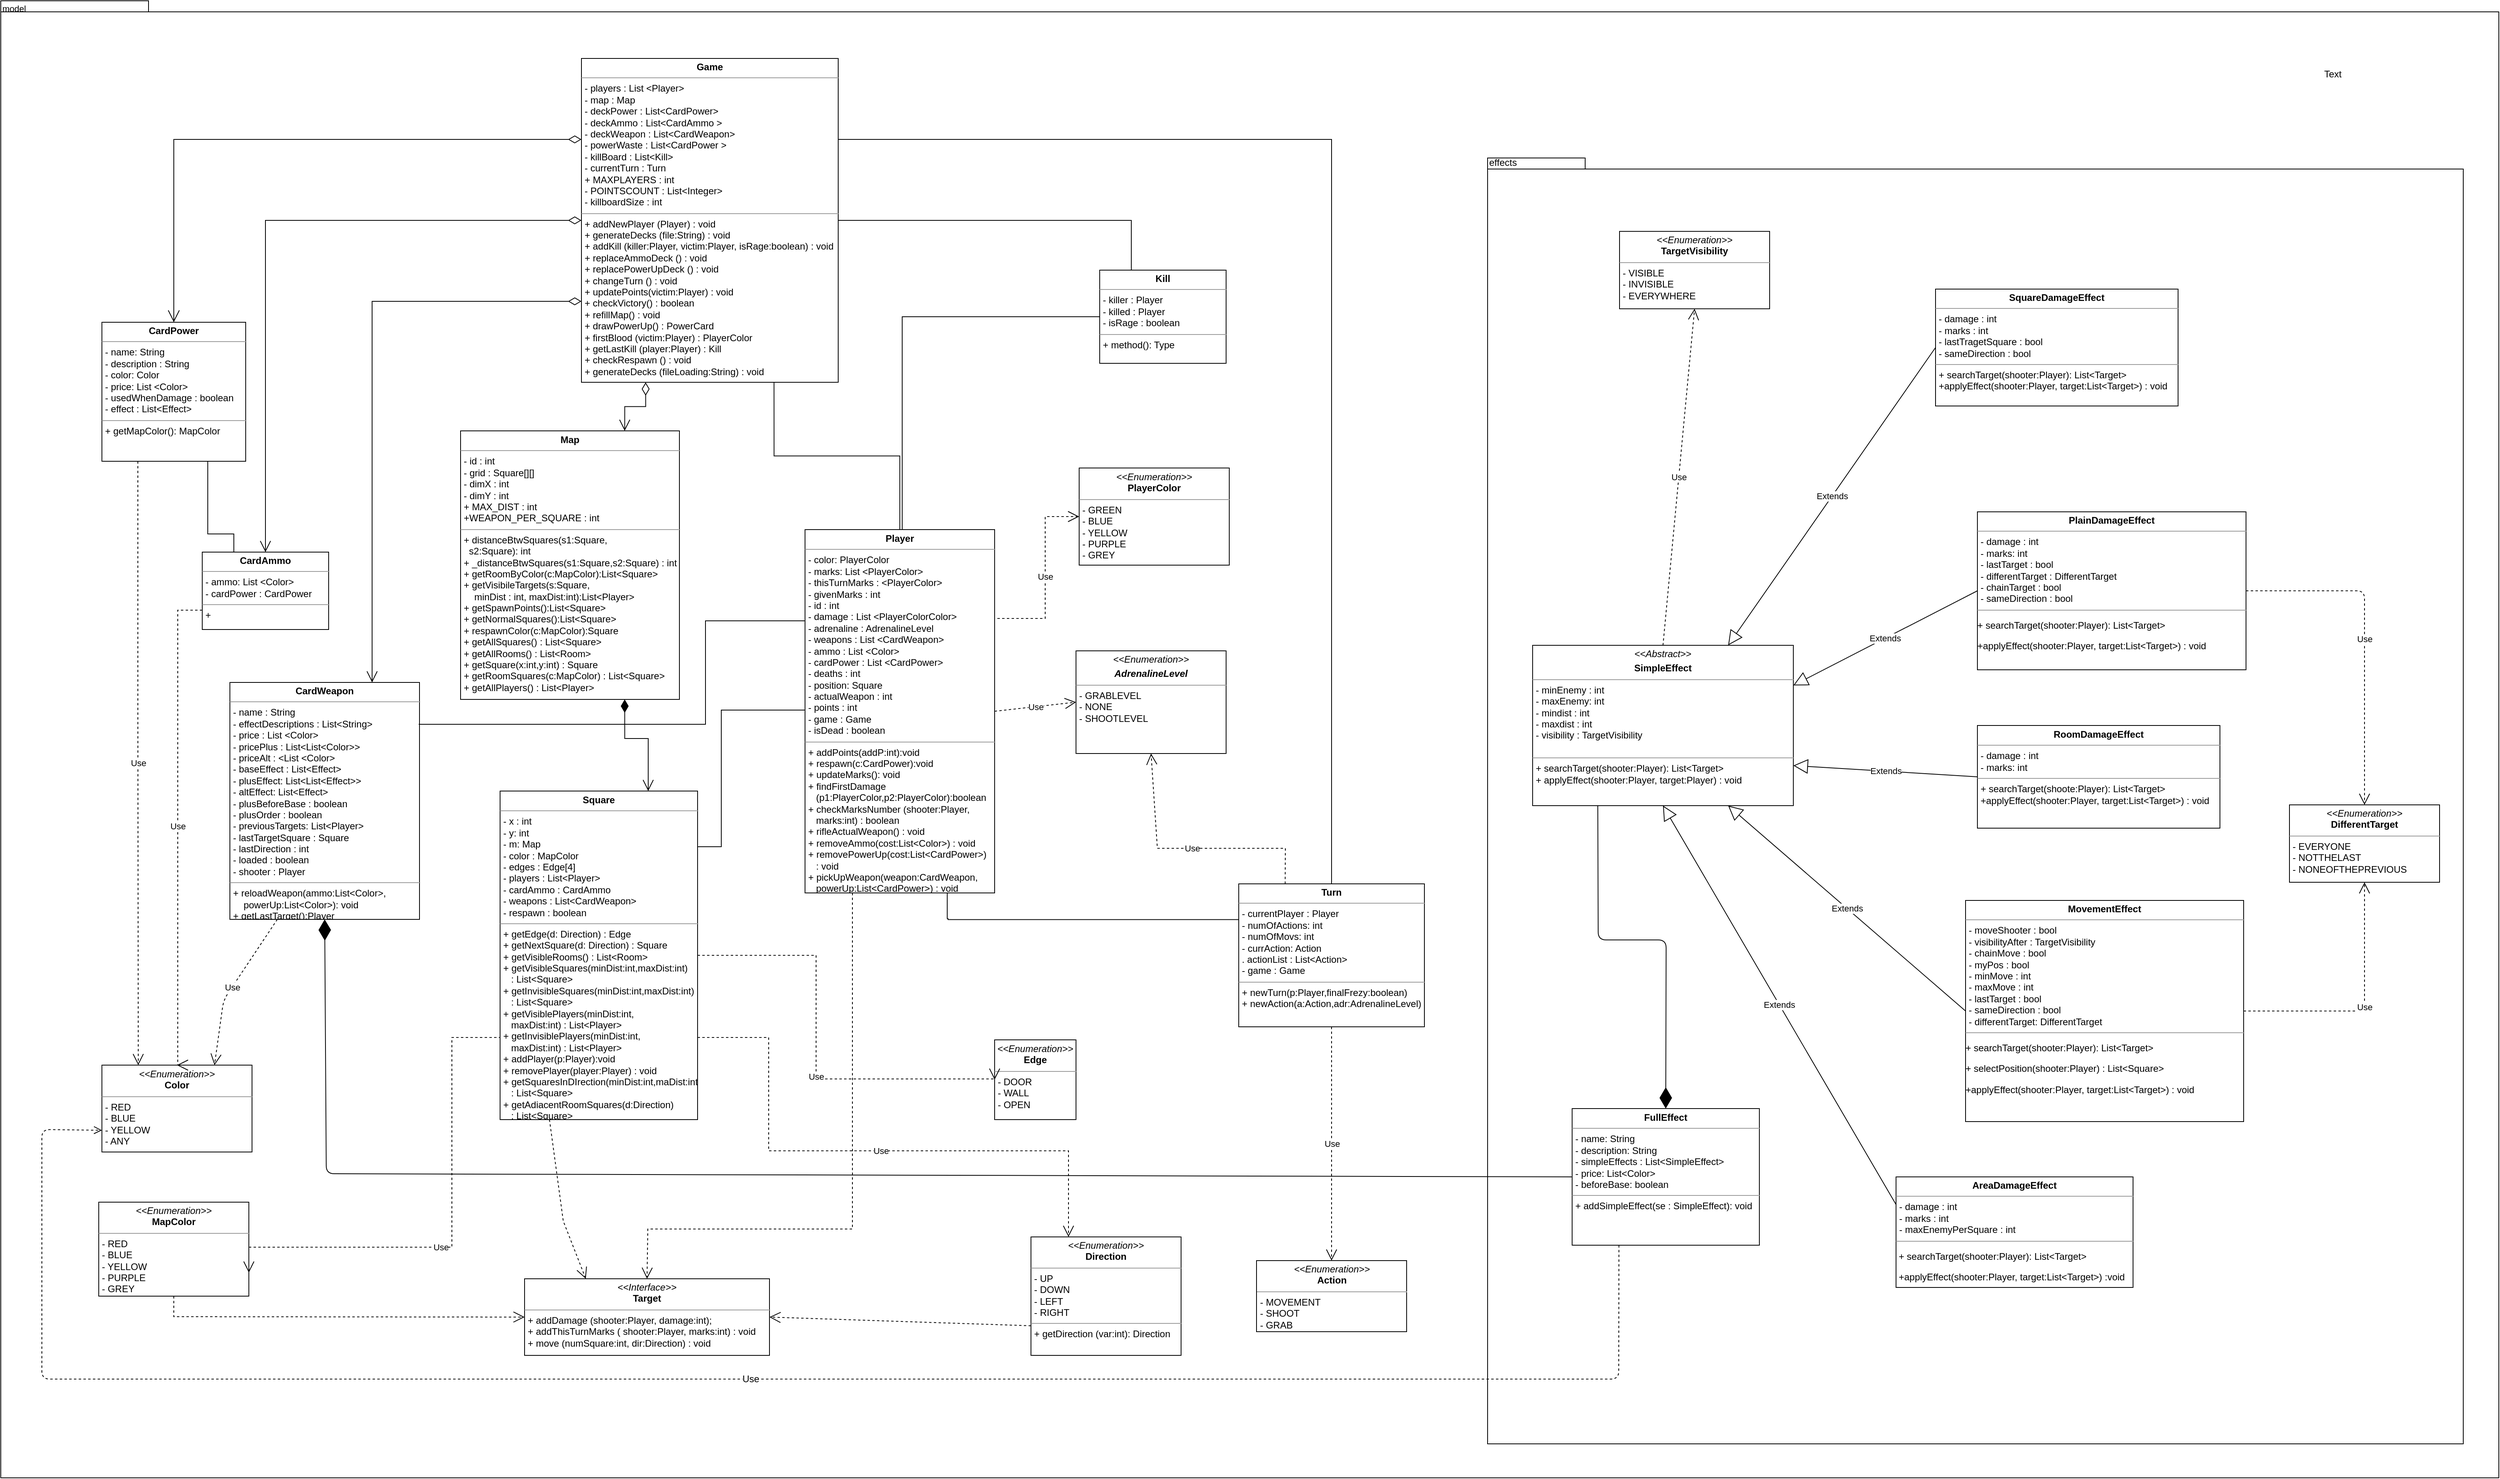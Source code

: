 <mxfile version="10.6.7" type="device"><diagram id="5dmXq8ka0FYqK9Un6Qsx" name="Page-1"><mxGraphModel dx="2887" dy="2803" grid="1" gridSize="10" guides="1" tooltips="1" connect="1" arrows="1" fold="1" page="1" pageScale="1" pageWidth="827" pageHeight="1169" math="0" shadow="0"><root><mxCell id="0"/><mxCell id="1" parent="0"/><mxCell id="xHORX6bzdE3aPcLLnHPH-1" value="" style="shape=folder;fontStyle=1;spacingTop=10;tabWidth=40;tabHeight=14;tabPosition=left;html=1;shadow=0;" parent="1" vertex="1"><mxGeometry x="-742" y="-345" width="3162" height="1870" as="geometry"/></mxCell><mxCell id="7BmhaFFAC1BRYuf5oVr5-10" value="&lt;br&gt;&lt;br&gt;" style="shape=folder;fontStyle=1;spacingTop=10;tabWidth=40;tabHeight=14;tabPosition=left;html=1;" parent="1" vertex="1"><mxGeometry x="1140" y="-146" width="1235" height="1628" as="geometry"/></mxCell><mxCell id="xHORX6bzdE3aPcLLnHPH-2" style="edgeStyle=orthogonalEdgeStyle;rounded=0;orthogonalLoop=1;jettySize=auto;html=1;exitX=0.5;exitY=0;exitDx=0;exitDy=0;entryX=0.75;entryY=1;entryDx=0;entryDy=0;startArrow=none;startFill=0;endArrow=none;endFill=0;" parent="1" source="tw5TaVkdDz25E8knE4R4-1" target="7BmhaFFAC1BRYuf5oVr5-17" edge="1"><mxGeometry relative="1" as="geometry"/></mxCell><mxCell id="xHORX6bzdE3aPcLLnHPH-6" style="edgeStyle=orthogonalEdgeStyle;rounded=0;orthogonalLoop=1;jettySize=auto;html=1;exitX=0.5;exitY=0;exitDx=0;exitDy=0;entryX=0;entryY=0.25;entryDx=0;entryDy=0;endArrow=diamondThin;endFill=0;endSize=14;startArrow=open;startFill=0;startSize=13;" parent="1" source="tw5TaVkdDz25E8knE4R4-7" target="7BmhaFFAC1BRYuf5oVr5-17" edge="1"><mxGeometry relative="1" as="geometry"/></mxCell><mxCell id="xHORX6bzdE3aPcLLnHPH-10" style="edgeStyle=orthogonalEdgeStyle;rounded=0;orthogonalLoop=1;jettySize=auto;html=1;exitX=0.5;exitY=0;exitDx=0;exitDy=0;entryX=0;entryY=0.5;entryDx=0;entryDy=0;endArrow=diamondThin;endFill=0;endSize=14;startSize=12;startArrow=open;startFill=0;" parent="1" source="tw5TaVkdDz25E8knE4R4-4" target="7BmhaFFAC1BRYuf5oVr5-17" edge="1"><mxGeometry relative="1" as="geometry"/></mxCell><mxCell id="xHORX6bzdE3aPcLLnHPH-37" style="edgeStyle=orthogonalEdgeStyle;rounded=0;orthogonalLoop=1;jettySize=auto;html=1;exitX=0.25;exitY=0;exitDx=0;exitDy=0;entryX=1;entryY=0.5;entryDx=0;entryDy=0;endArrow=none;endFill=0;" parent="1" source="tw5TaVkdDz25E8knE4R4-10" target="7BmhaFFAC1BRYuf5oVr5-17" edge="1"><mxGeometry relative="1" as="geometry"/></mxCell><mxCell id="xHORX6bzdE3aPcLLnHPH-46" value="&lt;font style=&quot;font-size: 11px&quot;&gt;model&lt;/font&gt;" style="text;html=1;resizable=0;points=[];autosize=1;align=left;verticalAlign=top;spacingTop=-4;" parent="1" vertex="1"><mxGeometry x="-742" y="-345" width="50" height="20" as="geometry"/></mxCell><mxCell id="xHORX6bzdE3aPcLLnHPH-48" value="&lt;p style=&quot;margin: 0px ; margin-top: 4px ; text-align: center&quot;&gt;&lt;i&gt;&amp;lt;&amp;lt;Interface&amp;gt;&amp;gt;&lt;/i&gt;&lt;br&gt;&lt;b&gt;Target&lt;/b&gt;&lt;/p&gt;&lt;hr size=&quot;1&quot;&gt;&lt;p style=&quot;margin: 0px ; margin-left: 4px&quot;&gt;&lt;span&gt;+ addDamage (shooter:Player, damage:int);&lt;/span&gt;&lt;br&gt;&lt;/p&gt;&lt;p style=&quot;margin: 0px ; margin-left: 4px&quot;&gt;+ addThisTurnMarks ( shooter:Player, marks:int) : void&lt;/p&gt;&lt;p style=&quot;margin: 0px ; margin-left: 4px&quot;&gt;+ move (numSquare:int, dir:Direction) : void&lt;/p&gt;" style="verticalAlign=top;align=left;overflow=fill;fontSize=12;fontFamily=Helvetica;html=1;" parent="1" vertex="1"><mxGeometry x="-79" y="1273" width="310" height="97" as="geometry"/></mxCell><mxCell id="xHORX6bzdE3aPcLLnHPH-53" value="&lt;p style=&quot;margin: 0px ; margin-top: 4px ; text-align: center&quot;&gt;&lt;i&gt;&amp;lt;&amp;lt;Enumeration&amp;gt;&amp;gt;&lt;/i&gt;&lt;br&gt;&lt;b&gt;Color&lt;/b&gt;&lt;/p&gt;&lt;hr size=&quot;1&quot;&gt;&lt;p style=&quot;margin: 0px ; margin-left: 4px&quot;&gt;- RED&lt;/p&gt;&lt;p style=&quot;margin: 0px ; margin-left: 4px&quot;&gt;- BLUE&lt;/p&gt;&lt;p style=&quot;margin: 0px ; margin-left: 4px&quot;&gt;- YELLOW&lt;/p&gt;&lt;p style=&quot;margin: 0px ; margin-left: 4px&quot;&gt;- ANY&lt;/p&gt;" style="verticalAlign=top;align=left;overflow=fill;fontSize=12;fontFamily=Helvetica;html=1;" parent="1" vertex="1"><mxGeometry x="-614" y="1002.5" width="190" height="110" as="geometry"/></mxCell><mxCell id="xHORX6bzdE3aPcLLnHPH-54" style="edgeStyle=orthogonalEdgeStyle;rounded=0;orthogonalLoop=1;jettySize=auto;html=1;exitX=1;exitY=0.25;exitDx=0;exitDy=0;entryX=0;entryY=0.75;entryDx=0;entryDy=0;endArrow=none;endFill=0;" parent="1" source="xHORX6bzdE3aPcLLnHPH-108" target="tw5TaVkdDz25E8knE4R4-1" edge="1"><mxGeometry relative="1" as="geometry"><mxPoint x="93" y="508.941" as="sourcePoint"/><Array as="points"><mxPoint x="170" y="726"/><mxPoint x="170" y="553"/></Array></mxGeometry></mxCell><mxCell id="xHORX6bzdE3aPcLLnHPH-55" style="edgeStyle=orthogonalEdgeStyle;rounded=0;orthogonalLoop=1;jettySize=auto;html=1;exitX=0.5;exitY=0;exitDx=0;exitDy=0;entryX=1;entryY=0.25;entryDx=0;entryDy=0;endArrow=none;endFill=0;" parent="1" source="xHORX6bzdE3aPcLLnHPH-56" target="7BmhaFFAC1BRYuf5oVr5-17" edge="1"><mxGeometry relative="1" as="geometry"/></mxCell><mxCell id="xHORX6bzdE3aPcLLnHPH-56" value="&lt;p style=&quot;margin: 0px ; margin-top: 4px ; text-align: center&quot;&gt;&lt;b&gt;Turn&lt;/b&gt;&lt;/p&gt;&lt;hr size=&quot;1&quot;&gt;&lt;p style=&quot;margin: 0px ; margin-left: 4px&quot;&gt;- currentPlayer : Player&lt;/p&gt;&lt;p style=&quot;margin: 0px ; margin-left: 4px&quot;&gt;- numOfActions: int&lt;/p&gt;&lt;p style=&quot;margin: 0px ; margin-left: 4px&quot;&gt;- numOfMovs: int&lt;/p&gt;&lt;p style=&quot;margin: 0px ; margin-left: 4px&quot;&gt;- currAction: Action&lt;/p&gt;&lt;p style=&quot;margin: 0px ; margin-left: 4px&quot;&gt;. actionList : List&amp;lt;Action&amp;gt;&lt;/p&gt;&lt;p style=&quot;margin: 0px ; margin-left: 4px&quot;&gt;- game : Game&lt;/p&gt;&lt;hr size=&quot;1&quot;&gt;&lt;p style=&quot;margin: 0px ; margin-left: 4px&quot;&gt;+ newTurn(p:Player,finalFrezy:boolean)&lt;/p&gt;&lt;p style=&quot;margin: 0px ; margin-left: 4px&quot;&gt;+ newAction(a:Action,adr:AdrenalineLevel)&lt;/p&gt;" style="verticalAlign=top;align=left;overflow=fill;fontSize=12;fontFamily=Helvetica;html=1;" parent="1" vertex="1"><mxGeometry x="825" y="773" width="235" height="181" as="geometry"/></mxCell><mxCell id="xHORX6bzdE3aPcLLnHPH-58" value="&lt;p style=&quot;margin: 0px ; margin-top: 4px ; text-align: center&quot;&gt;&lt;i&gt;&amp;lt;&amp;lt;Enumeration&amp;gt;&amp;gt;&lt;/i&gt;&lt;br&gt;&lt;b&gt;Action&lt;/b&gt;&lt;/p&gt;&lt;hr size=&quot;1&quot;&gt;&lt;p style=&quot;margin: 0px ; margin-left: 4px&quot;&gt;- MOVEMENT&lt;/p&gt;&lt;p style=&quot;margin: 0px ; margin-left: 4px&quot;&gt;- SHOOT&lt;/p&gt;&lt;p style=&quot;margin: 0px ; margin-left: 4px&quot;&gt;- GRAB&lt;/p&gt;" style="verticalAlign=top;align=left;overflow=fill;fontSize=12;fontFamily=Helvetica;html=1;" parent="1" vertex="1"><mxGeometry x="847.5" y="1250" width="190" height="90" as="geometry"/></mxCell><mxCell id="xHORX6bzdE3aPcLLnHPH-61" value="" style="endArrow=open;html=1;endSize=12;startArrow=diamondThin;startSize=14;startFill=1;edgeStyle=orthogonalEdgeStyle;align=left;verticalAlign=bottom;rounded=0;entryX=0.75;entryY=0;entryDx=0;entryDy=0;exitX=0.75;exitY=1;exitDx=0;exitDy=0;" parent="1" source="xHORX6bzdE3aPcLLnHPH-92" target="xHORX6bzdE3aPcLLnHPH-108" edge="1"><mxGeometry x="-1" y="24" relative="1" as="geometry"><mxPoint x="-63.517" y="382.207" as="sourcePoint"/><mxPoint x="8" y="558" as="targetPoint"/><Array as="points"><mxPoint x="48" y="589"/><mxPoint x="78" y="589"/></Array><mxPoint x="-19" y="-24" as="offset"/></mxGeometry></mxCell><mxCell id="xHORX6bzdE3aPcLLnHPH-67" value="" style="endArrow=open;html=1;endSize=12;startArrow=diamondThin;startSize=14;startFill=0;edgeStyle=orthogonalEdgeStyle;align=left;verticalAlign=bottom;rounded=0;exitX=0.25;exitY=1;exitDx=0;exitDy=0;entryX=0.75;entryY=0;entryDx=0;entryDy=0;" parent="1" source="7BmhaFFAC1BRYuf5oVr5-17" target="xHORX6bzdE3aPcLLnHPH-92" edge="1"><mxGeometry x="-1" y="3" relative="1" as="geometry"><mxPoint x="-42" y="199" as="sourcePoint"/><mxPoint x="-62" y="239" as="targetPoint"/><Array as="points"/></mxGeometry></mxCell><mxCell id="xHORX6bzdE3aPcLLnHPH-72" value="Use" style="endArrow=open;endSize=12;html=1;strokeColor=#000000;rounded=0;dashed=1;edgeStyle=orthogonalEdgeStyle;exitX=0.5;exitY=1;exitDx=0;exitDy=0;entryX=0.5;entryY=0;entryDx=0;entryDy=0;" parent="1" source="xHORX6bzdE3aPcLLnHPH-56" edge="1" target="xHORX6bzdE3aPcLLnHPH-58"><mxGeometry width="160" relative="1" as="geometry"><mxPoint x="623" y="906" as="sourcePoint"/><mxPoint x="694" y="1228" as="targetPoint"/><Array as="points"><mxPoint x="943" y="1240"/><mxPoint x="943" y="1240"/></Array></mxGeometry></mxCell><mxCell id="xHORX6bzdE3aPcLLnHPH-74" value="Use" style="endArrow=open;endSize=12;dashed=1;html=1;strokeColor=#000000;edgeStyle=orthogonalEdgeStyle;rounded=0;exitX=0.25;exitY=1;exitDx=0;exitDy=0;" parent="1" source="tw5TaVkdDz25E8knE4R4-7" target="xHORX6bzdE3aPcLLnHPH-53" edge="1"><mxGeometry width="160" relative="1" as="geometry"><mxPoint x="-407" y="468" as="sourcePoint"/><mxPoint x="-222" y="268" as="targetPoint"/><Array as="points"><mxPoint x="-568" y="548"/><mxPoint x="-568" y="548"/></Array></mxGeometry></mxCell><mxCell id="xHORX6bzdE3aPcLLnHPH-79" value="" style="endArrow=none;html=1;edgeStyle=orthogonalEdgeStyle;strokeColor=#000000;rounded=0;entryX=0;entryY=0.5;entryDx=0;entryDy=0;exitX=1;exitY=0.25;exitDx=0;exitDy=0;" parent="1" source="tw5TaVkdDz25E8knE4R4-1" target="tw5TaVkdDz25E8knE4R4-10" edge="1"><mxGeometry relative="1" as="geometry"><mxPoint x="313" y="258" as="sourcePoint"/><mxPoint x="338" y="257" as="targetPoint"/><Array as="points"><mxPoint x="314" y="359"/><mxPoint x="399" y="359"/><mxPoint x="399" y="182"/></Array></mxGeometry></mxCell><mxCell id="xHORX6bzdE3aPcLLnHPH-80" value="" style="resizable=0;html=1;align=left;verticalAlign=bottom;labelBackgroundColor=#ffffff;fontSize=10;" parent="xHORX6bzdE3aPcLLnHPH-79" connectable="0" vertex="1"><mxGeometry x="-1" relative="1" as="geometry"/></mxCell><mxCell id="xHORX6bzdE3aPcLLnHPH-81" value="" style="resizable=0;html=1;align=right;verticalAlign=bottom;labelBackgroundColor=#ffffff;fontSize=10;" parent="xHORX6bzdE3aPcLLnHPH-79" connectable="0" vertex="1"><mxGeometry x="1" relative="1" as="geometry"/></mxCell><mxCell id="xHORX6bzdE3aPcLLnHPH-82" value="" style="endArrow=none;html=1;edgeStyle=orthogonalEdgeStyle;strokeColor=#000000;rounded=0;exitX=0.75;exitY=1;exitDx=0;exitDy=0;entryX=0;entryY=0.25;entryDx=0;entryDy=0;" parent="1" source="tw5TaVkdDz25E8knE4R4-1" target="xHORX6bzdE3aPcLLnHPH-56" edge="1"><mxGeometry relative="1" as="geometry"><mxPoint x="315" y="378" as="sourcePoint"/><mxPoint x="575" y="789" as="targetPoint"/><Array as="points"><mxPoint x="457" y="817"/></Array></mxGeometry></mxCell><mxCell id="xHORX6bzdE3aPcLLnHPH-83" value="" style="resizable=0;html=1;align=left;verticalAlign=bottom;labelBackgroundColor=#ffffff;fontSize=10;" parent="xHORX6bzdE3aPcLLnHPH-82" connectable="0" vertex="1"><mxGeometry x="-1" relative="1" as="geometry"/></mxCell><mxCell id="xHORX6bzdE3aPcLLnHPH-84" value="" style="resizable=0;html=1;align=right;verticalAlign=bottom;labelBackgroundColor=#ffffff;fontSize=10;" parent="xHORX6bzdE3aPcLLnHPH-82" connectable="0" vertex="1"><mxGeometry x="1" relative="1" as="geometry"/></mxCell><mxCell id="xHORX6bzdE3aPcLLnHPH-90" value="&lt;p style=&quot;margin: 0px ; margin-top: 4px ; text-align: center&quot;&gt;&lt;i&gt;&amp;lt;&amp;lt;Enumeration&amp;gt;&amp;gt;&lt;/i&gt;&lt;br&gt;&lt;b&gt;Edge&lt;/b&gt;&lt;/p&gt;&lt;hr size=&quot;1&quot;&gt;&lt;p style=&quot;margin: 0px ; margin-left: 4px&quot;&gt;- DOOR&lt;/p&gt;&lt;p style=&quot;margin: 0px ; margin-left: 4px&quot;&gt;- WALL&lt;/p&gt;&lt;p style=&quot;margin: 0px ; margin-left: 4px&quot;&gt;- OPEN&lt;/p&gt;" style="verticalAlign=top;align=left;overflow=fill;fontSize=12;fontFamily=Helvetica;html=1;" parent="1" vertex="1"><mxGeometry x="516" y="970.5" width="103" height="101" as="geometry"/></mxCell><mxCell id="xHORX6bzdE3aPcLLnHPH-92" value="&lt;p style=&quot;margin: 0px ; margin-top: 4px ; text-align: center&quot;&gt;&lt;b&gt;Map&lt;/b&gt;&lt;/p&gt;&lt;hr size=&quot;1&quot;&gt;&lt;p style=&quot;margin: 0px ; margin-left: 4px&quot;&gt;- id : int&lt;/p&gt;&lt;p style=&quot;margin: 0px ; margin-left: 4px&quot;&gt;- grid : Square[][]&lt;/p&gt;&lt;p style=&quot;margin: 0px ; margin-left: 4px&quot;&gt;- dimX : int&lt;/p&gt;&lt;p style=&quot;margin: 0px ; margin-left: 4px&quot;&gt;- dimY : int&lt;/p&gt;&lt;p style=&quot;margin: 0px ; margin-left: 4px&quot;&gt;+ MAX_DIST : int&lt;/p&gt;&lt;p style=&quot;margin: 0px ; margin-left: 4px&quot;&gt;+WEAPON_PER_SQUARE : int&lt;/p&gt;&lt;hr size=&quot;1&quot;&gt;&lt;p style=&quot;margin: 0px ; margin-left: 4px&quot;&gt;+ distanceBtwSquares(s1:Square,&lt;br&gt;&amp;nbsp; s2:Square): int&lt;/p&gt;&lt;p style=&quot;margin: 0px ; margin-left: 4px&quot;&gt;+ _distanceBtwSquares(s1:Square,s2:Square) : int&lt;/p&gt;&lt;p style=&quot;margin: 0px ; margin-left: 4px&quot;&gt;&lt;span&gt;+ getRoomByColor(c:MapColor):List&amp;lt;Square&amp;gt;&lt;/span&gt;&lt;/p&gt;&lt;p style=&quot;margin: 0px ; margin-left: 4px&quot;&gt;+ getVisibileTargets(s:Square,&lt;br&gt;&amp;nbsp; &amp;nbsp; minDist : int, maxDist:int):List&amp;lt;Player&amp;gt;&lt;/p&gt;&lt;p style=&quot;margin: 0px ; margin-left: 4px&quot;&gt;+ getSpawnPoints():List&amp;lt;Square&amp;gt;&lt;/p&gt;&lt;p style=&quot;margin: 0px ; margin-left: 4px&quot;&gt;+ getNormalSquares():List&amp;lt;Square&amp;gt;&lt;/p&gt;&lt;p style=&quot;margin: 0px ; margin-left: 4px&quot;&gt;+ respawnColor(c:MapColor):Square&lt;/p&gt;&lt;p style=&quot;margin: 0px ; margin-left: 4px&quot;&gt;+ getAllSquares() : List&amp;lt;Square&amp;gt;&lt;/p&gt;&lt;p style=&quot;margin: 0px ; margin-left: 4px&quot;&gt;+ getAllRooms() : List&amp;lt;Room&amp;gt;&lt;/p&gt;&lt;p style=&quot;margin: 0px ; margin-left: 4px&quot;&gt;+ getSquare(x:int,y:int) : Square&lt;/p&gt;&lt;p style=&quot;margin: 0px ; margin-left: 4px&quot;&gt;+ getRoomSquares(c:MapColor) : List&amp;lt;Square&amp;gt;&lt;/p&gt;&lt;p style=&quot;margin: 0px ; margin-left: 4px&quot;&gt;+ getAllPlayers() : List&amp;lt;Player&amp;gt;&lt;/p&gt;&lt;p style=&quot;margin: 0px ; margin-left: 4px&quot;&gt;&lt;br&gt;&lt;/p&gt;" style="verticalAlign=top;align=left;overflow=fill;fontSize=12;fontFamily=Helvetica;html=1;" parent="1" vertex="1"><mxGeometry x="-160" y="199.5" width="277" height="340" as="geometry"/></mxCell><mxCell id="xHORX6bzdE3aPcLLnHPH-97" value="Use" style="endArrow=open;endSize=12;dashed=1;html=1;strokeColor=#000000;edgeStyle=orthogonalEdgeStyle;exitX=1;exitY=0.75;exitDx=0;exitDy=0;rounded=0;entryX=0.25;entryY=0;entryDx=0;entryDy=0;" parent="1" source="xHORX6bzdE3aPcLLnHPH-108" target="cgNU7ZwbJ3trdN-GTC8m-3" edge="1"><mxGeometry x="0.039" width="160" relative="1" as="geometry"><mxPoint x="92.853" y="560.765" as="sourcePoint"/><mxPoint x="279.429" y="922.143" as="targetPoint"/><Array as="points"><mxPoint x="230" y="968"/><mxPoint x="230" y="1111"/><mxPoint x="610" y="1111"/></Array><mxPoint as="offset"/></mxGeometry></mxCell><mxCell id="xHORX6bzdE3aPcLLnHPH-108" value="&lt;p style=&quot;margin: 0px ; margin-top: 4px ; text-align: center&quot;&gt;&lt;b&gt;Square&lt;/b&gt;&lt;/p&gt;&lt;hr size=&quot;1&quot;&gt;&lt;p style=&quot;margin: 0px ; margin-left: 4px&quot;&gt;&lt;span&gt;- x : int&lt;/span&gt;&lt;br&gt;&lt;/p&gt;&lt;p style=&quot;margin: 0px ; margin-left: 4px&quot;&gt;- y: int&lt;/p&gt;&lt;p style=&quot;margin: 0px ; margin-left: 4px&quot;&gt;- m: Map&lt;/p&gt;&lt;p style=&quot;margin: 0px ; margin-left: 4px&quot;&gt;- color : MapColor&lt;/p&gt;&lt;p style=&quot;margin: 0px ; margin-left: 4px&quot;&gt;- edges : Edge[4]&lt;/p&gt;&lt;p style=&quot;margin: 0px ; margin-left: 4px&quot;&gt;- players : List&amp;lt;Player&amp;gt;&lt;/p&gt;&lt;p style=&quot;margin: 0px ; margin-left: 4px&quot;&gt;- cardAmmo : CardAmmo&lt;/p&gt;&lt;p style=&quot;margin: 0px ; margin-left: 4px&quot;&gt;- weapons : List&amp;lt;CardWeapon&amp;gt;&lt;/p&gt;&lt;p style=&quot;margin: 0px ; margin-left: 4px&quot;&gt;- respawn : boolean&lt;/p&gt;&lt;hr size=&quot;1&quot;&gt;&lt;p style=&quot;margin: 0px ; margin-left: 4px&quot;&gt;+ getEdge(d: Direction) : Edge&lt;/p&gt;&lt;p style=&quot;margin: 0px ; margin-left: 4px&quot;&gt;+ getNextSquare(d: Direction) :&lt;span&gt;&amp;nbsp;Square&lt;/span&gt;&lt;/p&gt;&lt;p style=&quot;margin: 0px ; margin-left: 4px&quot;&gt;+ getVisibleRooms() :&amp;nbsp;&lt;span&gt;List&amp;lt;Room&amp;gt;&lt;/span&gt;&lt;/p&gt;&lt;p style=&quot;margin: 0px ; margin-left: 4px&quot;&gt;&lt;span&gt;+ getVisibleSquares(minDist:int,maxDist:int)&lt;/span&gt;&lt;/p&gt;&lt;p style=&quot;margin: 0px ; margin-left: 4px&quot;&gt;&lt;span&gt;&amp;nbsp; &amp;nbsp;: List&amp;lt;Square&amp;gt;&lt;/span&gt;&lt;/p&gt;&lt;p style=&quot;margin: 0px ; margin-left: 4px&quot;&gt;&lt;span&gt;+ getInvisibleSquares(minDist:int,maxDist:int)&lt;/span&gt;&lt;/p&gt;&lt;p style=&quot;margin: 0px ; margin-left: 4px&quot;&gt;&lt;span&gt;&amp;nbsp; &amp;nbsp;: List&amp;lt;Square&amp;gt;&lt;/span&gt;&lt;/p&gt;&lt;p style=&quot;margin: 0px ; margin-left: 4px&quot;&gt;+ getVisiblePlayers(minDist:int,&lt;/p&gt;&lt;p style=&quot;margin: 0px ; margin-left: 4px&quot;&gt;&amp;nbsp; &amp;nbsp;maxDist:int) :&amp;nbsp;&lt;span&gt;List&amp;lt;Player&amp;gt;&lt;/span&gt;&lt;/p&gt;&lt;p style=&quot;margin: 0px ; margin-left: 4px&quot;&gt;&lt;span&gt;+ getInvisiblePlayers(minDist:int,&lt;/span&gt;&lt;/p&gt;&lt;p style=&quot;margin: 0px ; margin-left: 4px&quot;&gt;&lt;span&gt;&amp;nbsp; &amp;nbsp;maxDist:int) : List&amp;lt;Player&amp;gt;&lt;/span&gt;&lt;/p&gt;&lt;p style=&quot;margin: 0px ; margin-left: 4px&quot;&gt;+ addPlayer(p:Player):void&lt;/p&gt;&lt;p style=&quot;margin: 0px ; margin-left: 4px&quot;&gt;+ removePlayer(player:Player) : void&lt;/p&gt;&lt;p style=&quot;margin: 0px ; margin-left: 4px&quot;&gt;+ getSquaresInDIrection(minDist:int,maDist:int)&lt;/p&gt;&lt;p style=&quot;margin: 0px ; margin-left: 4px&quot;&gt;&amp;nbsp; &amp;nbsp;: List&amp;lt;Square&amp;gt;&lt;/p&gt;&lt;p style=&quot;margin: 0px ; margin-left: 4px&quot;&gt;+ getAdiacentRoomSquares(d:Direction)&lt;/p&gt;&lt;p style=&quot;margin: 0px ; margin-left: 4px&quot;&gt;&amp;nbsp; &amp;nbsp;: List&amp;lt;Square&amp;gt;&lt;/p&gt;" style="verticalAlign=top;align=left;overflow=fill;fontSize=12;fontFamily=Helvetica;html=1;" parent="1" vertex="1"><mxGeometry x="-110" y="655.5" width="250" height="416" as="geometry"/></mxCell><mxCell id="xHORX6bzdE3aPcLLnHPH-109" value="Use" style="endArrow=open;endSize=12;dashed=1;html=1;strokeColor=#000000;edgeStyle=orthogonalEdgeStyle;rounded=0;entryX=0;entryY=0.5;entryDx=0;entryDy=0;exitX=1;exitY=0.5;exitDx=0;exitDy=0;" parent="1" source="xHORX6bzdE3aPcLLnHPH-108" target="xHORX6bzdE3aPcLLnHPH-90" edge="1"><mxGeometry x="0.137" width="160" relative="1" as="geometry"><mxPoint x="138" y="572" as="sourcePoint"/><mxPoint x="258" y="573" as="targetPoint"/><Array as="points"><mxPoint x="290" y="863"/><mxPoint x="290" y="1020"/></Array><mxPoint as="offset"/></mxGeometry></mxCell><mxCell id="szUhDlw3FZCNTtnYp7jg-1" value="&lt;p style=&quot;margin: 0px ; margin-top: 4px ; text-align: center&quot;&gt;&lt;i&gt;&amp;lt;&amp;lt;Enumeration&amp;gt;&amp;gt;&lt;/i&gt;&lt;br&gt;&lt;b&gt;MapColor&lt;/b&gt;&lt;/p&gt;&lt;hr size=&quot;1&quot;&gt;&lt;p style=&quot;margin: 0px ; margin-left: 4px&quot;&gt;- RED&lt;/p&gt;&lt;p style=&quot;margin: 0px ; margin-left: 4px&quot;&gt;- BLUE&lt;/p&gt;&lt;p style=&quot;margin: 0px ; margin-left: 4px&quot;&gt;- YELLOW&lt;/p&gt;&lt;p style=&quot;margin: 0px ; margin-left: 4px&quot;&gt;- PURPLE&lt;/p&gt;&lt;p style=&quot;margin: 0px ; margin-left: 4px&quot;&gt;- GREY&lt;/p&gt;" style="verticalAlign=top;align=left;overflow=fill;fontSize=12;fontFamily=Helvetica;html=1;" parent="1" vertex="1"><mxGeometry x="-618" y="1176" width="190" height="119" as="geometry"/></mxCell><mxCell id="szUhDlw3FZCNTtnYp7jg-4" value="Use" style="endArrow=none;endSize=12;dashed=1;html=1;entryX=0;entryY=0.75;entryDx=0;entryDy=0;edgeStyle=orthogonalEdgeStyle;rounded=0;startSize=12;startArrow=open;startFill=0;endFill=0;exitX=1;exitY=0.75;exitDx=0;exitDy=0;" parent="1" source="szUhDlw3FZCNTtnYp7jg-1" target="xHORX6bzdE3aPcLLnHPH-108" edge="1"><mxGeometry x="-0.105" width="160" relative="1" as="geometry"><mxPoint x="-420" y="1207" as="sourcePoint"/><mxPoint x="-142" y="798" as="targetPoint"/><Array as="points"><mxPoint x="-171" y="1233"/><mxPoint x="-171" y="968"/></Array><mxPoint as="offset"/></mxGeometry></mxCell><mxCell id="szUhDlw3FZCNTtnYp7jg-5" value="&lt;p style=&quot;margin: 0px ; margin-top: 4px ; text-align: center&quot;&gt;&lt;i&gt;&amp;lt;&amp;lt;Enumeration&amp;gt;&amp;gt;&lt;/i&gt;&lt;br&gt;&lt;b&gt;PlayerColor&lt;/b&gt;&lt;/p&gt;&lt;hr size=&quot;1&quot;&gt;&lt;p style=&quot;margin: 0px ; margin-left: 4px&quot;&gt;- GREEN&lt;/p&gt;&lt;p style=&quot;margin: 0px ; margin-left: 4px&quot;&gt;- BLUE&lt;/p&gt;&lt;p style=&quot;margin: 0px ; margin-left: 4px&quot;&gt;- YELLOW&lt;/p&gt;&lt;p style=&quot;margin: 0px ; margin-left: 4px&quot;&gt;- PURPLE&lt;/p&gt;&lt;p style=&quot;margin: 0px ; margin-left: 4px&quot;&gt;- GREY&lt;/p&gt;" style="verticalAlign=top;align=left;overflow=fill;fontSize=12;fontFamily=Helvetica;html=1;" parent="1" vertex="1"><mxGeometry x="623" y="246.5" width="190" height="123" as="geometry"/></mxCell><mxCell id="szUhDlw3FZCNTtnYp7jg-6" value="Use" style="endArrow=open;endSize=12;dashed=1;html=1;exitX=1;exitY=0.25;exitDx=0;exitDy=0;edgeStyle=orthogonalEdgeStyle;rounded=0;entryX=0;entryY=0.5;entryDx=0;entryDy=0;" parent="1" source="tw5TaVkdDz25E8knE4R4-1" target="szUhDlw3FZCNTtnYp7jg-5" edge="1"><mxGeometry width="160" relative="1" as="geometry"><mxPoint x="318" y="348" as="sourcePoint"/><mxPoint x="478" y="348" as="targetPoint"/><Array as="points"><mxPoint x="516" y="437"/><mxPoint x="580" y="437"/><mxPoint x="580" y="308"/></Array></mxGeometry></mxCell><mxCell id="RBNO5oEIZXy7v-XqrC7g-1" value="&lt;p style=&quot;margin: 0px ; margin-top: 4px ; text-align: center&quot;&gt;&amp;lt;&amp;lt;&lt;i&gt;Abstract&lt;/i&gt;&amp;gt;&amp;gt;&lt;/p&gt;&lt;p style=&quot;margin: 0px ; margin-top: 4px ; text-align: center&quot;&gt;&lt;b&gt;SimpleEffect&lt;/b&gt;&lt;/p&gt;&lt;hr size=&quot;1&quot;&gt;&lt;p style=&quot;margin: 0px ; margin-left: 4px&quot;&gt;- minEnemy : int&lt;/p&gt;&lt;p style=&quot;margin: 0px ; margin-left: 4px&quot;&gt;- maxEnemy: int&lt;/p&gt;&lt;p style=&quot;margin: 0px ; margin-left: 4px&quot;&gt;- mindist : int&lt;/p&gt;&lt;p style=&quot;margin: 0px ; margin-left: 4px&quot;&gt;- maxdist : int&lt;/p&gt;&lt;p style=&quot;margin: 0px ; margin-left: 4px&quot;&gt;- visibility : TargetVisibility&lt;/p&gt;&lt;p style=&quot;margin: 0px ; margin-left: 4px&quot;&gt;&lt;br&gt;&lt;/p&gt;&lt;hr size=&quot;1&quot;&gt;&lt;p style=&quot;margin: 0px ; margin-left: 4px&quot;&gt;+ searchTarget(shooter:Player): List&amp;lt;Target&amp;gt;&lt;/p&gt;&lt;p style=&quot;margin: 0px ; margin-left: 4px&quot;&gt;+ applyEffect(shooter:Player, target:Player) : void&lt;/p&gt;" style="verticalAlign=top;align=left;overflow=fill;fontSize=12;fontFamily=Helvetica;html=1;" parent="1" vertex="1"><mxGeometry x="1197" y="471" width="330" height="203" as="geometry"/></mxCell><mxCell id="RBNO5oEIZXy7v-XqrC7g-2" value="&lt;p style=&quot;margin: 0px ; margin-top: 4px ; text-align: center&quot;&gt;&lt;b&gt;PlainDamageEffect&lt;/b&gt;&lt;/p&gt;&lt;hr size=&quot;1&quot;&gt;&lt;p style=&quot;margin: 0px ; margin-left: 4px&quot;&gt;- damage : int&lt;/p&gt;&lt;p style=&quot;margin: 0px ; margin-left: 4px&quot;&gt;- marks: int&lt;/p&gt;&lt;p style=&quot;margin: 0px ; margin-left: 4px&quot;&gt;- lastTarget : bool&lt;/p&gt;&lt;p style=&quot;margin: 0px ; margin-left: 4px&quot;&gt;- differentTarget : DifferentTarget&lt;/p&gt;&lt;p style=&quot;margin: 0px ; margin-left: 4px&quot;&gt;- chainTarget : bool&lt;/p&gt;&lt;p style=&quot;margin: 0px ; margin-left: 4px&quot;&gt;- sameDirection : bool&lt;/p&gt;&lt;hr size=&quot;1&quot;&gt;&lt;p style=&quot;text-align: left&quot;&gt;+ searchTarget(shooter:Player): List&amp;lt;Target&amp;gt;&lt;/p&gt;&lt;p style=&quot;text-align: left&quot;&gt;&lt;span&gt;+applyEffect(shooter:Player, target:List&amp;lt;Target&amp;gt;) : void&lt;/span&gt;&lt;/p&gt;" style="verticalAlign=top;align=left;overflow=fill;fontSize=12;fontFamily=Helvetica;html=1;" parent="1" vertex="1"><mxGeometry x="1760" y="302" width="340" height="200" as="geometry"/></mxCell><mxCell id="RBNO5oEIZXy7v-XqrC7g-7" value="&lt;p style=&quot;margin: 0px ; margin-top: 4px ; text-align: center&quot;&gt;&lt;b&gt;MovementEffect&lt;/b&gt;&lt;/p&gt;&lt;hr size=&quot;1&quot;&gt;&lt;p style=&quot;margin: 0px ; margin-left: 4px&quot;&gt;- moveShooter : bool&lt;/p&gt;&lt;p style=&quot;margin: 0px ; margin-left: 4px&quot;&gt;- visibilityAfter : TargetVisibility&lt;/p&gt;&lt;p style=&quot;margin: 0px ; margin-left: 4px&quot;&gt;- chainMove : bool&lt;/p&gt;&lt;p style=&quot;margin: 0px ; margin-left: 4px&quot;&gt;- myPos : bool&lt;/p&gt;&lt;p style=&quot;margin: 0px ; margin-left: 4px&quot;&gt;- minMove : int&lt;/p&gt;&lt;p style=&quot;margin: 0px ; margin-left: 4px&quot;&gt;- maxMove : int&lt;/p&gt;&lt;p style=&quot;margin: 0px ; margin-left: 4px&quot;&gt;- lastTarget : bool&lt;/p&gt;&lt;p style=&quot;margin: 0px ; margin-left: 4px&quot;&gt;- sameDirection : bool&lt;/p&gt;&lt;p style=&quot;margin: 0px ; margin-left: 4px&quot;&gt;- differentTarget: DifferentTarget&lt;/p&gt;&lt;hr size=&quot;1&quot;&gt;&lt;p&gt;+ searchTarget(shooter:Player): List&amp;lt;Target&amp;gt;&lt;/p&gt;&lt;p&gt;+ selectPosition(shooter:Player) : List&amp;lt;Square&amp;gt;&lt;/p&gt;&lt;p&gt;+applyEffect(shooter:Player, target:List&amp;lt;Target&amp;gt;) : void&lt;/p&gt;" style="verticalAlign=top;align=left;overflow=fill;fontSize=12;fontFamily=Helvetica;html=1;" parent="1" vertex="1"><mxGeometry x="1745" y="794" width="352" height="280" as="geometry"/></mxCell><mxCell id="RBNO5oEIZXy7v-XqrC7g-8" value="&lt;p style=&quot;margin: 0px ; margin-top: 4px ; text-align: center&quot;&gt;&lt;b&gt;AreaDamageEffect&lt;/b&gt;&lt;/p&gt;&lt;hr size=&quot;1&quot;&gt;&lt;p style=&quot;margin: 0px ; margin-left: 4px&quot;&gt;- damage : int&lt;/p&gt;&lt;p style=&quot;margin: 0px ; margin-left: 4px&quot;&gt;- marks : int&lt;/p&gt;&lt;p style=&quot;margin: 0px ; margin-left: 4px&quot;&gt;- maxEnemyPerSquare : int&lt;/p&gt;&lt;hr size=&quot;1&quot;&gt;&lt;p&gt;&amp;nbsp;+ searchTarget(shooter:Player): List&amp;lt;Target&amp;gt;&lt;/p&gt;&lt;p&gt;&amp;nbsp;+applyEffect(shooter:Player, target:List&amp;lt;Target&amp;gt;) :void&lt;/p&gt;" style="verticalAlign=top;align=left;overflow=fill;fontSize=12;fontFamily=Helvetica;html=1;" parent="1" vertex="1"><mxGeometry x="1657" y="1144" width="300" height="140" as="geometry"/></mxCell><mxCell id="UMtRhjPO0M0W3P94okes-1" value="&lt;p style=&quot;margin: 0px ; margin-top: 4px ; text-align: center&quot;&gt;&lt;b&gt;RoomDamageEffect&lt;/b&gt;&lt;/p&gt;&lt;hr size=&quot;1&quot;&gt;&lt;p style=&quot;margin: 0px ; margin-left: 4px&quot;&gt;- damage : int&lt;/p&gt;&lt;p style=&quot;margin: 0px ; margin-left: 4px&quot;&gt;- marks: int&lt;br&gt;&lt;/p&gt;&lt;hr size=&quot;1&quot;&gt;&lt;p style=&quot;margin: 0px ; margin-left: 4px&quot;&gt;+ searchTarget(shoote:Player): List&amp;lt;Target&amp;gt;&lt;/p&gt;&lt;p style=&quot;margin: 0px ; margin-left: 4px&quot;&gt;+applyEffect(shooter:Player, target:List&amp;lt;Target&amp;gt;) : void&lt;/p&gt;" style="verticalAlign=top;align=left;overflow=fill;fontSize=12;fontFamily=Helvetica;html=1;" parent="1" vertex="1"><mxGeometry x="1760" y="572.5" width="307" height="130" as="geometry"/></mxCell><mxCell id="UMtRhjPO0M0W3P94okes-2" value="&lt;p style=&quot;margin: 0px ; margin-top: 4px ; text-align: center&quot;&gt;&lt;b&gt;SquareDamageEffect&lt;/b&gt;&lt;/p&gt;&lt;hr size=&quot;1&quot;&gt;&lt;p style=&quot;margin: 0px ; margin-left: 4px&quot;&gt;- damage : int&lt;/p&gt;&lt;p style=&quot;margin: 0px ; margin-left: 4px&quot;&gt;- marks : int&lt;/p&gt;&lt;p style=&quot;margin: 0px ; margin-left: 4px&quot;&gt;- lastTragetSquare : bool&lt;br&gt;&lt;/p&gt;&lt;p style=&quot;margin: 0px ; margin-left: 4px&quot;&gt;- sameDirection : bool&lt;/p&gt;&lt;hr size=&quot;1&quot;&gt;&lt;p style=&quot;margin: 0px ; margin-left: 4px&quot;&gt;+ searchTarget(shooter:Player): List&amp;lt;Target&amp;gt;&lt;/p&gt;&lt;p style=&quot;margin: 0px ; margin-left: 4px&quot;&gt;+applyEffect(shooter:Player, target:List&amp;lt;Target&amp;gt;) : void&lt;/p&gt;" style="verticalAlign=top;align=left;overflow=fill;fontSize=12;fontFamily=Helvetica;html=1;" parent="1" vertex="1"><mxGeometry x="1707" y="20" width="307" height="148" as="geometry"/></mxCell><mxCell id="UMtRhjPO0M0W3P94okes-8" value="Extends" style="endArrow=block;endSize=16;endFill=0;html=1;exitX=0;exitY=0.5;exitDx=0;exitDy=0;entryX=0.75;entryY=1;entryDx=0;entryDy=0;" parent="1" source="RBNO5oEIZXy7v-XqrC7g-7" target="RBNO5oEIZXy7v-XqrC7g-1" edge="1"><mxGeometry width="160" relative="1" as="geometry"><mxPoint x="-105" y="1262" as="sourcePoint"/><mxPoint x="55" y="1262" as="targetPoint"/></mxGeometry></mxCell><mxCell id="UMtRhjPO0M0W3P94okes-17" value="" style="endArrow=open;endSize=12;dashed=1;html=1;exitX=0;exitY=0.75;exitDx=0;exitDy=0;entryX=1;entryY=0.5;entryDx=0;entryDy=0;rounded=0;" parent="1" source="cgNU7ZwbJ3trdN-GTC8m-3" target="xHORX6bzdE3aPcLLnHPH-48" edge="1"><mxGeometry x="-0.287" y="-100" width="160" relative="1" as="geometry"><mxPoint x="349.429" y="1057.857" as="sourcePoint"/><mxPoint x="-382" y="1248" as="targetPoint"/><Array as="points"/><mxPoint x="-100" y="100" as="offset"/></mxGeometry></mxCell><mxCell id="UMtRhjPO0M0W3P94okes-20" value="" style="endArrow=open;endSize=12;dashed=1;html=1;exitX=0.25;exitY=1;exitDx=0;exitDy=0;entryX=0.5;entryY=0;entryDx=0;entryDy=0;rounded=0;" parent="1" source="tw5TaVkdDz25E8knE4R4-1" target="xHORX6bzdE3aPcLLnHPH-48" edge="1"><mxGeometry x="-0.017" y="-45" width="160" relative="1" as="geometry"><mxPoint x="322.286" y="658.429" as="sourcePoint"/><mxPoint x="-217.714" y="869.857" as="targetPoint"/><Array as="points"><mxPoint x="336" y="1210"/><mxPoint x="77" y="1210"/></Array><mxPoint as="offset"/></mxGeometry></mxCell><mxCell id="UMtRhjPO0M0W3P94okes-21" value="" style="endArrow=open;endSize=12;dashed=1;html=1;exitX=0.25;exitY=1;exitDx=0;exitDy=0;entryX=0.25;entryY=0;entryDx=0;entryDy=0;rounded=0;" parent="1" source="xHORX6bzdE3aPcLLnHPH-108" target="xHORX6bzdE3aPcLLnHPH-48" edge="1"><mxGeometry x="-0.004" width="160" relative="1" as="geometry"><mxPoint x="332.286" y="668.429" as="sourcePoint"/><mxPoint x="-207.714" y="879.857" as="targetPoint"/><Array as="points"><mxPoint x="-30" y="1200"/></Array><mxPoint as="offset"/></mxGeometry></mxCell><mxCell id="UMtRhjPO0M0W3P94okes-22" value="" style="endArrow=open;endSize=12;dashed=1;html=1;entryX=0;entryY=0.5;entryDx=0;entryDy=0;rounded=0;exitX=0.5;exitY=1;exitDx=0;exitDy=0;" parent="1" source="szUhDlw3FZCNTtnYp7jg-1" target="xHORX6bzdE3aPcLLnHPH-48" edge="1"><mxGeometry width="160" relative="1" as="geometry"><mxPoint x="-454" y="1117" as="sourcePoint"/><mxPoint x="-264.294" y="924.882" as="targetPoint"/><Array as="points"><mxPoint x="-523" y="1321"/></Array></mxGeometry></mxCell><mxCell id="7BmhaFFAC1BRYuf5oVr5-1" value="Extends" style="endArrow=block;endSize=16;endFill=0;html=1;exitX=0;exitY=0.25;exitDx=0;exitDy=0;entryX=0.5;entryY=1;entryDx=0;entryDy=0;" parent="1" source="RBNO5oEIZXy7v-XqrC7g-8" target="RBNO5oEIZXy7v-XqrC7g-1" edge="1"><mxGeometry width="160" relative="1" as="geometry"><mxPoint x="1458" y="1343" as="sourcePoint"/><mxPoint x="1238" y="1320.5" as="targetPoint"/></mxGeometry></mxCell><mxCell id="7BmhaFFAC1BRYuf5oVr5-2" value="Extends" style="endArrow=block;endSize=16;endFill=0;html=1;exitX=0;exitY=0.5;exitDx=0;exitDy=0;entryX=1;entryY=0.75;entryDx=0;entryDy=0;" parent="1" source="UMtRhjPO0M0W3P94okes-1" target="RBNO5oEIZXy7v-XqrC7g-1" edge="1"><mxGeometry width="160" relative="1" as="geometry"><mxPoint x="1760" y="841.5" as="sourcePoint"/><mxPoint x="1540" y="819" as="targetPoint"/></mxGeometry></mxCell><mxCell id="7BmhaFFAC1BRYuf5oVr5-3" value="Extends" style="endArrow=block;endSize=16;endFill=0;html=1;exitX=0;exitY=0.5;exitDx=0;exitDy=0;entryX=1;entryY=0.25;entryDx=0;entryDy=0;" parent="1" source="RBNO5oEIZXy7v-XqrC7g-2" target="RBNO5oEIZXy7v-XqrC7g-1" edge="1"><mxGeometry width="160" relative="1" as="geometry"><mxPoint x="1775.5" y="1088" as="sourcePoint"/><mxPoint x="1555.5" y="1065.5" as="targetPoint"/></mxGeometry></mxCell><mxCell id="7BmhaFFAC1BRYuf5oVr5-4" value="Extends" style="endArrow=block;endSize=16;endFill=0;html=1;exitX=0;exitY=0.5;exitDx=0;exitDy=0;entryX=0.75;entryY=0;entryDx=0;entryDy=0;" parent="1" source="UMtRhjPO0M0W3P94okes-2" target="RBNO5oEIZXy7v-XqrC7g-1" edge="1"><mxGeometry width="160" relative="1" as="geometry"><mxPoint x="1785.5" y="1098" as="sourcePoint"/><mxPoint x="1337" y="131" as="targetPoint"/></mxGeometry></mxCell><mxCell id="7BmhaFFAC1BRYuf5oVr5-9" value="&lt;p style=&quot;margin: 0px ; margin-top: 4px ; text-align: center&quot;&gt;&lt;i&gt;&amp;lt;&amp;lt;Enumeration&amp;gt;&amp;gt;&lt;/i&gt;&lt;br&gt;&lt;b&gt;TargetVisibility&lt;/b&gt;&lt;/p&gt;&lt;hr size=&quot;1&quot;&gt;&lt;p style=&quot;margin: 0px ; margin-left: 4px&quot;&gt;- VISIBLE&lt;br&gt;- INVISIBLE&lt;/p&gt;&lt;p style=&quot;margin: 0px ; margin-left: 4px&quot;&gt;- EVERYWHERE&lt;/p&gt;" style="verticalAlign=top;align=left;overflow=fill;fontSize=12;fontFamily=Helvetica;html=1;" parent="1" vertex="1"><mxGeometry x="1307" y="-53.071" width="190" height="98" as="geometry"/></mxCell><mxCell id="7BmhaFFAC1BRYuf5oVr5-11" value="effects" style="text;html=1;resizable=0;points=[];autosize=1;align=left;verticalAlign=top;spacingTop=-4;" parent="1" vertex="1"><mxGeometry x="1140" y="-150" width="50" height="20" as="geometry"/></mxCell><mxCell id="7BmhaFFAC1BRYuf5oVr5-12" value="&lt;p style=&quot;margin: 0px ; margin-top: 4px ; text-align: center&quot;&gt;&lt;i&gt;&amp;lt;&amp;lt;Enumeration&amp;gt;&amp;gt;&lt;/i&gt;&lt;br&gt;&lt;b&gt;DifferentTarget&lt;/b&gt;&lt;/p&gt;&lt;hr size=&quot;1&quot;&gt;&lt;p style=&quot;margin: 0px ; margin-left: 4px&quot;&gt;- EVERYONE&lt;br&gt;- NOTTHELAST&lt;/p&gt;&lt;p style=&quot;margin: 0px ; margin-left: 4px&quot;&gt;- NONEOFTHEPREVIOUS&lt;/p&gt;" style="verticalAlign=top;align=left;overflow=fill;fontSize=12;fontFamily=Helvetica;html=1;" parent="1" vertex="1"><mxGeometry x="2155" y="673" width="190" height="98" as="geometry"/></mxCell><mxCell id="7BmhaFFAC1BRYuf5oVr5-16" value="&lt;p style=&quot;margin: 0px ; margin-top: 4px ; text-align: center&quot;&gt;&lt;b&gt;CardWeapon&lt;/b&gt;&lt;/p&gt;&lt;hr size=&quot;1&quot;&gt;&lt;p style=&quot;margin: 0px ; margin-left: 4px&quot;&gt;- name : String&lt;/p&gt;&lt;p style=&quot;margin: 0px ; margin-left: 4px&quot;&gt;- effectDescriptions : List&amp;lt;String&amp;gt;&lt;/p&gt;&lt;p style=&quot;margin: 0px ; margin-left: 4px&quot;&gt;- price : List &amp;lt;Color&amp;gt;&lt;br&gt;- pricePlus : List&amp;lt;List&amp;lt;Color&amp;gt;&amp;gt;&lt;br&gt;- priceAlt : &amp;lt;List &amp;lt;Color&amp;gt;&lt;br&gt;- baseEffect : List&amp;lt;Effect&amp;gt;&lt;br&gt;- plusEffect: List&amp;lt;List&amp;lt;Effect&amp;gt;&amp;gt;&lt;br&gt;- altEffect: List&amp;lt;Effect&amp;gt;&lt;br&gt;- plusBeforeBase : boolean&lt;br&gt;- plusOrder : boolean&lt;br&gt;- previousTargets: List&amp;lt;Player&amp;gt;&lt;br&gt;- lastTargetSquare : Square&lt;br&gt;- lastDirection : int&lt;br&gt;- loaded : boolean&lt;br&gt;&lt;/p&gt;&lt;p style=&quot;margin: 0px ; margin-left: 4px&quot;&gt;- shooter : Player&lt;/p&gt;&lt;hr size=&quot;1&quot;&gt;&lt;p style=&quot;margin: 0px ; margin-left: 4px&quot;&gt;+ reloadWeapon(ammo:List&amp;lt;Color&amp;gt;,&amp;nbsp;&lt;/p&gt;&lt;p style=&quot;margin: 0px ; margin-left: 4px&quot;&gt;&amp;nbsp; &amp;nbsp; powerUp:List&amp;lt;Color&amp;gt;): void&lt;/p&gt;&lt;p style=&quot;margin: 0px ; margin-left: 4px&quot;&gt;+ getLastTarget():Player&lt;/p&gt;" style="verticalAlign=top;align=left;overflow=fill;fontSize=12;fontFamily=Helvetica;html=1;" parent="1" vertex="1"><mxGeometry x="-452" y="518" width="240" height="300" as="geometry"/></mxCell><mxCell id="7BmhaFFAC1BRYuf5oVr5-17" value="&lt;p style=&quot;margin: 0px ; margin-top: 4px ; text-align: center&quot;&gt;&lt;b&gt;Game&lt;/b&gt;&lt;/p&gt;&lt;hr size=&quot;1&quot;&gt;&lt;p style=&quot;margin: 0px ; margin-left: 4px&quot;&gt;- players : List &amp;lt;Player&amp;gt;&lt;br&gt;&lt;/p&gt;&lt;p style=&quot;margin: 0px ; margin-left: 4px&quot;&gt;- map : Map&lt;br&gt;- deckPower : List&amp;lt;CardPower&amp;gt;&lt;br&gt;- deckAmmo : List&amp;lt;CardAmmo &amp;gt;&lt;br&gt;- deckWeapon : List&amp;lt;CardWeapon&amp;gt;&lt;br&gt;- powerWaste : List&amp;lt;CardPower &amp;gt;&lt;br&gt;- killBoard : List&amp;lt;Kill&amp;gt;&lt;br&gt;&lt;/p&gt;&lt;p style=&quot;margin: 0px ; margin-left: 4px&quot;&gt;- currentTurn : Turn&lt;/p&gt;&lt;p style=&quot;margin: 0px ; margin-left: 4px&quot;&gt;+ MAXPLAYERS : int&lt;/p&gt;&lt;p style=&quot;margin: 0px ; margin-left: 4px&quot;&gt;- POINTSCOUNT : List&amp;lt;Integer&amp;gt;&lt;/p&gt;&lt;p style=&quot;margin: 0px ; margin-left: 4px&quot;&gt;- killboardSize : int&lt;/p&gt;&lt;hr size=&quot;1&quot;&gt;&lt;p style=&quot;margin: 0px ; margin-left: 4px&quot;&gt;+ addNewPlayer (Player) : void&lt;/p&gt;&lt;p style=&quot;margin: 0px ; margin-left: 4px&quot;&gt;+ generateDecks (file:String) : void&lt;/p&gt;&lt;p style=&quot;margin: 0px ; margin-left: 4px&quot;&gt;+ addKill (killer:Player, victim:Player, isRage:boolean) : void&lt;/p&gt;&lt;p style=&quot;margin: 0px ; margin-left: 4px&quot;&gt;+ replaceAmmoDeck () : void&lt;/p&gt;&lt;p style=&quot;margin: 0px ; margin-left: 4px&quot;&gt;+ replacePowerUpDeck () : void&lt;br&gt;&lt;/p&gt;&lt;p style=&quot;margin: 0px ; margin-left: 4px&quot;&gt;+ changeTurn () : void&lt;/p&gt;&lt;p style=&quot;margin: 0px ; margin-left: 4px&quot;&gt;+ updatePoints(victim:Player) : void&lt;/p&gt;&lt;p style=&quot;margin: 0px ; margin-left: 4px&quot;&gt;+ checkVictory() : boolean&lt;/p&gt;&lt;p style=&quot;margin: 0px ; margin-left: 4px&quot;&gt;+ refillMap() : void&lt;/p&gt;&lt;p style=&quot;margin: 0px ; margin-left: 4px&quot;&gt;+ drawPowerUp() : PowerCard&lt;/p&gt;&lt;p style=&quot;margin: 0px ; margin-left: 4px&quot;&gt;+ firstBlood (victim:Player) : PlayerColor&lt;/p&gt;&lt;p style=&quot;margin: 0px ; margin-left: 4px&quot;&gt;+ getLastKill (player:Player) : Kill&lt;/p&gt;&lt;p style=&quot;margin: 0px ; margin-left: 4px&quot;&gt;+ checkRespawn () : void&lt;/p&gt;&lt;p style=&quot;margin: 0px ; margin-left: 4px&quot;&gt;+ generateDecks (fileLoading:String) : void&lt;/p&gt;" style="verticalAlign=top;align=left;overflow=fill;fontSize=12;fontFamily=Helvetica;html=1;" parent="1" vertex="1"><mxGeometry x="-7" y="-272" width="325" height="410" as="geometry"/></mxCell><mxCell id="tw5TaVkdDz25E8knE4R4-1" value="&lt;p style=&quot;margin: 0px ; margin-top: 4px ; text-align: center&quot;&gt;&lt;b&gt;Player&lt;/b&gt;&lt;/p&gt;&lt;hr size=&quot;1&quot;&gt;&lt;p style=&quot;margin: 0px ; margin-left: 4px&quot;&gt;&lt;span&gt;- color: PlayerColor&lt;/span&gt;&lt;br&gt;&lt;/p&gt;&lt;p style=&quot;margin: 0px ; margin-left: 4px&quot;&gt;- marks: List &amp;lt;PlayerColor&amp;gt;&lt;/p&gt;&lt;p style=&quot;margin: 0px ; margin-left: 4px&quot;&gt;- thisTurnMarks : &amp;lt;PlayerColor&amp;gt;&lt;br&gt;- givenMarks : int&lt;br&gt;- id : int&lt;br&gt;- damage : List &amp;lt;PlayerColorColor&amp;gt;&lt;br&gt;- adrenaline : AdrenalineLevel&lt;br&gt;- weapons : List &amp;lt;CardWeapon&amp;gt;&lt;br&gt;- ammo : List &amp;lt;Color&amp;gt;&lt;br&gt;- cardPower : List &amp;lt;CardPower&amp;gt;&lt;br&gt;- deaths : int&lt;br&gt;- position: Square&lt;br&gt;- actualWeapon : int&lt;br&gt;&lt;/p&gt;&lt;p style=&quot;margin: 0px ; margin-left: 4px&quot;&gt;- points : int&lt;/p&gt;&lt;p style=&quot;margin: 0px ; margin-left: 4px&quot;&gt;- game : Game&lt;/p&gt;&lt;p style=&quot;margin: 0px ; margin-left: 4px&quot;&gt;- isDead : boolean&lt;/p&gt;&lt;hr size=&quot;1&quot;&gt;&lt;p style=&quot;margin: 0px ; margin-left: 4px&quot;&gt;+ addPoints(addP:int):void&lt;/p&gt;&lt;p style=&quot;margin: 0px ; margin-left: 4px&quot;&gt;+ respawn(c:CardPower):void&lt;/p&gt;&lt;p style=&quot;margin: 0px ; margin-left: 4px&quot;&gt;+ updateMarks(): void&lt;/p&gt;&lt;p style=&quot;margin: 0px ; margin-left: 4px&quot;&gt;+ findFirstDamage&lt;/p&gt;&lt;p style=&quot;margin: 0px ; margin-left: 4px&quot;&gt;&amp;nbsp; &amp;nbsp;(p1:PlayerColor,p2:PlayerColor):boolean&lt;/p&gt;&lt;p style=&quot;margin: 0px ; margin-left: 4px&quot;&gt;+ checkMarksNumber (shooter:Player,&amp;nbsp;&lt;/p&gt;&lt;p style=&quot;margin: 0px ; margin-left: 4px&quot;&gt;&amp;nbsp; &amp;nbsp;marks:int) : boolean&lt;/p&gt;&lt;p style=&quot;margin: 0px ; margin-left: 4px&quot;&gt;+ rifleActualWeapon() : void&lt;/p&gt;&lt;p style=&quot;margin: 0px ; margin-left: 4px&quot;&gt;+ removeAmmo(cost:List&amp;lt;Color&amp;gt;) : void&lt;/p&gt;&lt;p style=&quot;margin: 0px ; margin-left: 4px&quot;&gt;+ removePowerUp(cost:List&amp;lt;CardPower&amp;gt;)&lt;/p&gt;&lt;p style=&quot;margin: 0px ; margin-left: 4px&quot;&gt;&amp;nbsp; &amp;nbsp;: void&lt;/p&gt;&lt;p style=&quot;margin: 0px ; margin-left: 4px&quot;&gt;+ pickUpWeapon(weapon:CardWeapon,&amp;nbsp;&lt;/p&gt;&lt;p style=&quot;margin: 0px ; margin-left: 4px&quot;&gt;&amp;nbsp; &amp;nbsp;powerUp:List&amp;lt;CardPower&amp;gt;) : void&lt;/p&gt;" style="verticalAlign=top;align=left;overflow=fill;fontSize=12;fontFamily=Helvetica;html=1;" parent="1" vertex="1"><mxGeometry x="276" y="324.5" width="240" height="460" as="geometry"/></mxCell><mxCell id="tw5TaVkdDz25E8knE4R4-2" style="edgeStyle=orthogonalEdgeStyle;rounded=0;orthogonalLoop=1;jettySize=auto;html=1;exitX=1;exitY=0.25;exitDx=0;exitDy=0;entryX=0;entryY=0.5;entryDx=0;entryDy=0;endArrow=none;endFill=0;" parent="1" source="7BmhaFFAC1BRYuf5oVr5-16" target="tw5TaVkdDz25E8knE4R4-1" edge="1"><mxGeometry relative="1" as="geometry"><mxPoint x="98.571" y="568" as="sourcePoint"/><mxPoint x="222.857" y="478" as="targetPoint"/><Array as="points"><mxPoint x="-213" y="571"/><mxPoint x="150" y="571"/><mxPoint x="150" y="440"/><mxPoint x="199" y="440"/></Array></mxGeometry></mxCell><mxCell id="tw5TaVkdDz25E8knE4R4-3" style="edgeStyle=orthogonalEdgeStyle;rounded=0;orthogonalLoop=1;jettySize=auto;html=1;endArrow=diamondThin;endFill=0;endSize=14;startSize=12;startArrow=open;startFill=0;entryX=0;entryY=0.75;entryDx=0;entryDy=0;exitX=0.75;exitY=0;exitDx=0;exitDy=0;" parent="1" source="7BmhaFFAC1BRYuf5oVr5-16" target="7BmhaFFAC1BRYuf5oVr5-17" edge="1"><mxGeometry relative="1" as="geometry"><mxPoint x="-274" y="518" as="sourcePoint"/><mxPoint x="-72" y="28" as="targetPoint"/><Array as="points"><mxPoint x="-272" y="35"/></Array></mxGeometry></mxCell><mxCell id="tw5TaVkdDz25E8knE4R4-4" value="&lt;p style=&quot;margin: 0px ; margin-top: 4px ; text-align: center&quot;&gt;&lt;b&gt;CardAmmo&lt;/b&gt;&lt;/p&gt;&lt;hr size=&quot;1&quot;&gt;&lt;p style=&quot;margin: 0px ; margin-left: 4px&quot;&gt;&lt;span&gt;- ammo: List &amp;lt;Color&amp;gt;&lt;/span&gt;&lt;br&gt;&lt;/p&gt;&lt;p style=&quot;margin: 0px ; margin-left: 4px&quot;&gt;&lt;span&gt;- cardPower : CardPower&lt;/span&gt;&lt;/p&gt;&lt;hr size=&quot;1&quot;&gt;&lt;p style=&quot;margin: 0px ; margin-left: 4px&quot;&gt;+&amp;nbsp;&lt;/p&gt;" style="verticalAlign=top;align=left;overflow=fill;fontSize=12;fontFamily=Helvetica;html=1;" parent="1" vertex="1"><mxGeometry x="-487" y="353" width="160" height="98" as="geometry"/></mxCell><mxCell id="tw5TaVkdDz25E8knE4R4-6" value="Use" style="endArrow=open;endSize=12;dashed=1;html=1;strokeColor=#000000;edgeStyle=orthogonalEdgeStyle;rounded=0;entryX=0.5;entryY=0;entryDx=0;entryDy=0;exitX=0;exitY=0.75;exitDx=0;exitDy=0;" parent="1" source="tw5TaVkdDz25E8knE4R4-4" target="xHORX6bzdE3aPcLLnHPH-53" edge="1"><mxGeometry width="160" relative="1" as="geometry"><mxPoint x="-342" y="461" as="sourcePoint"/><mxPoint x="-342" y="527" as="targetPoint"/><Array as="points"><mxPoint x="-518" y="427"/></Array></mxGeometry></mxCell><mxCell id="tw5TaVkdDz25E8knE4R4-7" value="&lt;p style=&quot;margin: 0px ; margin-top: 4px ; text-align: center&quot;&gt;&lt;b&gt;CardPower&lt;/b&gt;&lt;/p&gt;&lt;hr size=&quot;1&quot;&gt;&lt;p style=&quot;margin: 0px ; margin-left: 4px&quot;&gt;- name: String&lt;/p&gt;&lt;p style=&quot;margin: 0px ; margin-left: 4px&quot;&gt;- description : String&lt;/p&gt;&lt;p style=&quot;margin: 0px ; margin-left: 4px&quot;&gt;- color: Color&lt;/p&gt;&lt;p style=&quot;margin: 0px ; margin-left: 4px&quot;&gt;- price: List &amp;lt;Color&amp;gt;&lt;/p&gt;&lt;p style=&quot;margin: 0px ; margin-left: 4px&quot;&gt;- usedWhenDamage : boolean&lt;/p&gt;&lt;p style=&quot;margin: 0px ; margin-left: 4px&quot;&gt;- effect : List&amp;lt;Effect&amp;gt;&lt;/p&gt;&lt;hr size=&quot;1&quot;&gt;&lt;p style=&quot;margin: 0px ; margin-left: 4px&quot;&gt;+ getMapColor(): MapColor&lt;/p&gt;" style="verticalAlign=top;align=left;overflow=fill;fontSize=12;fontFamily=Helvetica;html=1;" parent="1" vertex="1"><mxGeometry x="-614" y="62" width="182" height="176" as="geometry"/></mxCell><mxCell id="tw5TaVkdDz25E8knE4R4-10" value="&lt;p style=&quot;margin: 0px ; margin-top: 4px ; text-align: center&quot;&gt;&lt;b&gt;Kill&lt;/b&gt;&lt;/p&gt;&lt;hr size=&quot;1&quot;&gt;&lt;p style=&quot;margin: 0px ; margin-left: 4px&quot;&gt;- killer : Player&lt;/p&gt;&lt;p style=&quot;margin: 0px ; margin-left: 4px&quot;&gt;- killed : Player&lt;/p&gt;&lt;p style=&quot;margin: 0px ; margin-left: 4px&quot;&gt;- isRage : boolean&lt;/p&gt;&lt;hr size=&quot;1&quot;&gt;&lt;p style=&quot;margin: 0px ; margin-left: 4px&quot;&gt;+ method(): Type&lt;/p&gt;" style="verticalAlign=top;align=left;overflow=fill;fontSize=12;fontFamily=Helvetica;html=1;" parent="1" vertex="1"><mxGeometry x="649" y="-4" width="160" height="118" as="geometry"/></mxCell><mxCell id="Y-aTHZex7WGgqMSfNUym-2" value="&lt;p style=&quot;margin: 0px ; margin-top: 4px ; text-align: center&quot;&gt;&lt;i&gt;&amp;lt;&amp;lt;Enumeration&amp;gt;&amp;gt;&lt;/i&gt;&lt;br&gt;&lt;/p&gt;&lt;p style=&quot;margin: 0px ; margin-top: 4px ; text-align: center&quot;&gt;&lt;i&gt;&lt;b&gt;AdrenalineLevel&lt;/b&gt;&lt;/i&gt;&lt;/p&gt;&lt;hr size=&quot;1&quot;&gt;&lt;p style=&quot;margin: 0px ; margin-left: 4px&quot;&gt;- GRABLEVEL&lt;/p&gt;&lt;p style=&quot;margin: 0px ; margin-left: 4px&quot;&gt;- NONE&lt;/p&gt;&lt;p style=&quot;margin: 0px ; margin-left: 4px&quot;&gt;- SHOOTLEVEL&lt;/p&gt;" style="verticalAlign=top;align=left;overflow=fill;fontSize=12;fontFamily=Helvetica;html=1;" parent="1" vertex="1"><mxGeometry x="619" y="478" width="190" height="130" as="geometry"/></mxCell><mxCell id="Y-aTHZex7WGgqMSfNUym-4" value="Use" style="endArrow=open;endSize=12;dashed=1;html=1;entryX=0.75;entryY=0;entryDx=0;entryDy=0;exitX=0.25;exitY=1;exitDx=0;exitDy=0;" parent="1" source="7BmhaFFAC1BRYuf5oVr5-16" target="xHORX6bzdE3aPcLLnHPH-53" edge="1"><mxGeometry width="160" relative="1" as="geometry"><mxPoint x="-532" y="1548" as="sourcePoint"/><mxPoint x="-372" y="1548" as="targetPoint"/><Array as="points"><mxPoint x="-460" y="920"/></Array></mxGeometry></mxCell><mxCell id="Y-aTHZex7WGgqMSfNUym-8" value="Use" style="endArrow=open;endSize=12;dashed=1;html=1;entryX=0.5;entryY=1;entryDx=0;entryDy=0;exitX=0.25;exitY=0;exitDx=0;exitDy=0;rounded=0;" parent="1" source="xHORX6bzdE3aPcLLnHPH-56" target="Y-aTHZex7WGgqMSfNUym-2" edge="1"><mxGeometry width="160" relative="1" as="geometry"><mxPoint x="-562" y="1548" as="sourcePoint"/><mxPoint x="-402" y="1548" as="targetPoint"/><Array as="points"><mxPoint x="884" y="728"/><mxPoint x="756" y="728"/><mxPoint x="722" y="728"/></Array></mxGeometry></mxCell><mxCell id="Y-aTHZex7WGgqMSfNUym-10" value="Use" style="endArrow=open;endSize=12;dashed=1;html=1;entryX=0;entryY=0.5;entryDx=0;entryDy=0;rounded=0;exitX=1;exitY=0.5;exitDx=0;exitDy=0;" parent="1" target="Y-aTHZex7WGgqMSfNUym-2" edge="1" source="tw5TaVkdDz25E8knE4R4-1"><mxGeometry width="160" relative="1" as="geometry"><mxPoint x="338" y="533" as="sourcePoint"/><mxPoint x="571.765" y="696.941" as="targetPoint"/><Array as="points"/></mxGeometry></mxCell><mxCell id="Y-aTHZex7WGgqMSfNUym-11" value="Use" style="endArrow=open;endSize=12;dashed=1;html=1;exitX=0.5;exitY=0;exitDx=0;exitDy=0;entryX=0.5;entryY=1;entryDx=0;entryDy=0;" parent="1" source="RBNO5oEIZXy7v-XqrC7g-1" target="7BmhaFFAC1BRYuf5oVr5-9" edge="1"><mxGeometry width="160" relative="1" as="geometry"><mxPoint x="1235" y="1212" as="sourcePoint"/><mxPoint x="1395" y="1212" as="targetPoint"/></mxGeometry></mxCell><mxCell id="Y-aTHZex7WGgqMSfNUym-12" value="Use" style="endArrow=open;endSize=12;dashed=1;html=1;exitX=1;exitY=0.5;exitDx=0;exitDy=0;entryX=0.5;entryY=0;entryDx=0;entryDy=0;" parent="1" source="RBNO5oEIZXy7v-XqrC7g-2" target="7BmhaFFAC1BRYuf5oVr5-12" edge="1"><mxGeometry width="160" relative="1" as="geometry"><mxPoint x="2205" y="552" as="sourcePoint"/><mxPoint x="2365" y="552" as="targetPoint"/><Array as="points"><mxPoint x="2250" y="402"/></Array></mxGeometry></mxCell><mxCell id="Y-aTHZex7WGgqMSfNUym-13" value="Use" style="endArrow=open;endSize=12;dashed=1;html=1;exitX=1;exitY=0.5;exitDx=0;exitDy=0;entryX=0.5;entryY=1;entryDx=0;entryDy=0;" parent="1" source="RBNO5oEIZXy7v-XqrC7g-7" target="7BmhaFFAC1BRYuf5oVr5-12" edge="1"><mxGeometry width="160" relative="1" as="geometry"><mxPoint x="2095" y="1012" as="sourcePoint"/><mxPoint x="2255" y="1012" as="targetPoint"/><Array as="points"><mxPoint x="2250" y="934"/></Array></mxGeometry></mxCell><mxCell id="a7wsEHizQJ64OqJOX5Z2-1" value="" style="endArrow=none;html=1;edgeStyle=orthogonalEdgeStyle;exitX=0.75;exitY=1;exitDx=0;exitDy=0;entryX=0.25;entryY=0;entryDx=0;entryDy=0;rounded=0;" parent="1" source="tw5TaVkdDz25E8knE4R4-7" target="tw5TaVkdDz25E8knE4R4-4" edge="1"><mxGeometry relative="1" as="geometry"><mxPoint x="-492" y="268" as="sourcePoint"/><mxPoint x="-442" y="268" as="targetPoint"/><Array as="points"><mxPoint x="-480" y="238"/><mxPoint x="-480" y="330"/><mxPoint x="-447" y="330"/></Array></mxGeometry></mxCell><mxCell id="a7wsEHizQJ64OqJOX5Z2-2" value="" style="resizable=0;html=1;align=left;verticalAlign=bottom;labelBackgroundColor=#ffffff;fontSize=10;" parent="a7wsEHizQJ64OqJOX5Z2-1" connectable="0" vertex="1"><mxGeometry x="-1" relative="1" as="geometry"/></mxCell><mxCell id="a7wsEHizQJ64OqJOX5Z2-3" value="" style="resizable=0;html=1;align=right;verticalAlign=bottom;labelBackgroundColor=#ffffff;fontSize=10;" parent="a7wsEHizQJ64OqJOX5Z2-1" connectable="0" vertex="1"><mxGeometry x="1" relative="1" as="geometry"/></mxCell><mxCell id="cgNU7ZwbJ3trdN-GTC8m-3" value="&lt;p style=&quot;margin: 0px ; margin-top: 4px ; text-align: center&quot;&gt;&lt;i&gt;&amp;lt;&amp;lt;Enumeration&amp;gt;&amp;gt;&lt;/i&gt;&lt;br&gt;&lt;b&gt;Direction&lt;/b&gt;&lt;/p&gt;&lt;hr size=&quot;1&quot;&gt;&lt;p style=&quot;margin: 0px ; margin-left: 4px&quot;&gt;- UP&lt;/p&gt;&lt;p style=&quot;margin: 0px ; margin-left: 4px&quot;&gt;- DOWN&lt;/p&gt;&lt;p style=&quot;margin: 0px ; margin-left: 4px&quot;&gt;- LEFT&lt;/p&gt;&lt;p style=&quot;margin: 0px ; margin-left: 4px&quot;&gt;- RIGHT&lt;/p&gt;&lt;hr size=&quot;1&quot;&gt;&lt;p style=&quot;margin: 0px ; margin-left: 4px&quot;&gt;+ getDirection (var:int): Direction&lt;br&gt;&lt;/p&gt;" style="verticalAlign=top;align=left;overflow=fill;fontSize=12;fontFamily=Helvetica;html=1;" parent="1" vertex="1"><mxGeometry x="562" y="1220" width="190" height="150" as="geometry"/></mxCell><mxCell id="sQJHEceUpUt7xDeAGB0z-1" value="Text" style="text;html=1;resizable=0;points=[];autosize=1;align=left;verticalAlign=top;spacingTop=-4;" vertex="1" parent="1"><mxGeometry x="2197" y="-262" width="40" height="20" as="geometry"/></mxCell><mxCell id="sQJHEceUpUt7xDeAGB0z-2" value="&lt;p style=&quot;margin: 0px ; margin-top: 4px ; text-align: center&quot;&gt;&lt;b&gt;FullEffect&lt;/b&gt;&lt;/p&gt;&lt;hr size=&quot;1&quot;&gt;&lt;p style=&quot;margin: 0px ; margin-left: 4px&quot;&gt;- name: String&lt;/p&gt;&lt;p style=&quot;margin: 0px ; margin-left: 4px&quot;&gt;- description: String&lt;/p&gt;&lt;p style=&quot;margin: 0px ; margin-left: 4px&quot;&gt;- simpleEffects : List&amp;lt;SimpleEffect&amp;gt;&lt;/p&gt;&lt;p style=&quot;margin: 0px ; margin-left: 4px&quot;&gt;- price: List&amp;lt;Color&amp;gt;&lt;/p&gt;&lt;p style=&quot;margin: 0px ; margin-left: 4px&quot;&gt;- beforeBase: boolean&lt;/p&gt;&lt;hr size=&quot;1&quot;&gt;&lt;p style=&quot;margin: 0px ; margin-left: 4px&quot;&gt;+ addSimpleEffect(se : SimpleEffect): void&lt;/p&gt;" style="verticalAlign=top;align=left;overflow=fill;fontSize=12;fontFamily=Helvetica;html=1;" vertex="1" parent="1"><mxGeometry x="1247" y="1057.5" width="237" height="173" as="geometry"/></mxCell><mxCell id="sQJHEceUpUt7xDeAGB0z-5" value="" style="endArrow=diamondThin;endFill=1;endSize=24;html=1;entryX=0.5;entryY=0;entryDx=0;entryDy=0;exitX=0.25;exitY=1;exitDx=0;exitDy=0;" edge="1" parent="1" source="RBNO5oEIZXy7v-XqrC7g-1" target="sQJHEceUpUt7xDeAGB0z-2"><mxGeometry width="160" relative="1" as="geometry"><mxPoint x="1097" y="1564" as="sourcePoint"/><mxPoint x="1257" y="1564" as="targetPoint"/><Array as="points"><mxPoint x="1280" y="844"/><mxPoint x="1366" y="844"/></Array></mxGeometry></mxCell><mxCell id="sQJHEceUpUt7xDeAGB0z-6" value="" style="endArrow=diamondThin;endFill=1;endSize=24;html=1;entryX=0.5;entryY=1;entryDx=0;entryDy=0;exitX=0;exitY=0.5;exitDx=0;exitDy=0;" edge="1" parent="1" source="sQJHEceUpUt7xDeAGB0z-2" target="7BmhaFFAC1BRYuf5oVr5-16"><mxGeometry width="160" relative="1" as="geometry"><mxPoint x="-600" y="1550" as="sourcePoint"/><mxPoint x="-440" y="1550" as="targetPoint"/><Array as="points"><mxPoint x="-330" y="1140"/></Array></mxGeometry></mxCell><mxCell id="sQJHEceUpUt7xDeAGB0z-7" value="" style="html=1;verticalAlign=bottom;endArrow=open;dashed=1;endSize=8;exitX=0.25;exitY=1;exitDx=0;exitDy=0;entryX=0;entryY=0.75;entryDx=0;entryDy=0;" edge="1" parent="1" source="sQJHEceUpUt7xDeAGB0z-2" target="xHORX6bzdE3aPcLLnHPH-53"><mxGeometry relative="1" as="geometry"><mxPoint x="840" y="1550" as="sourcePoint"/><mxPoint x="760" y="1550" as="targetPoint"/><Array as="points"><mxPoint x="1306" y="1400"/><mxPoint x="-690" y="1400"/><mxPoint x="-690" y="1084"/></Array></mxGeometry></mxCell><mxCell id="sQJHEceUpUt7xDeAGB0z-10" value="Use&lt;br&gt;" style="text;html=1;resizable=0;points=[];align=center;verticalAlign=middle;labelBackgroundColor=#ffffff;" vertex="1" connectable="0" parent="sQJHEceUpUt7xDeAGB0z-7"><mxGeometry x="-0.008" relative="1" as="geometry"><mxPoint as="offset"/></mxGeometry></mxCell></root></mxGraphModel></diagram></mxfile>
